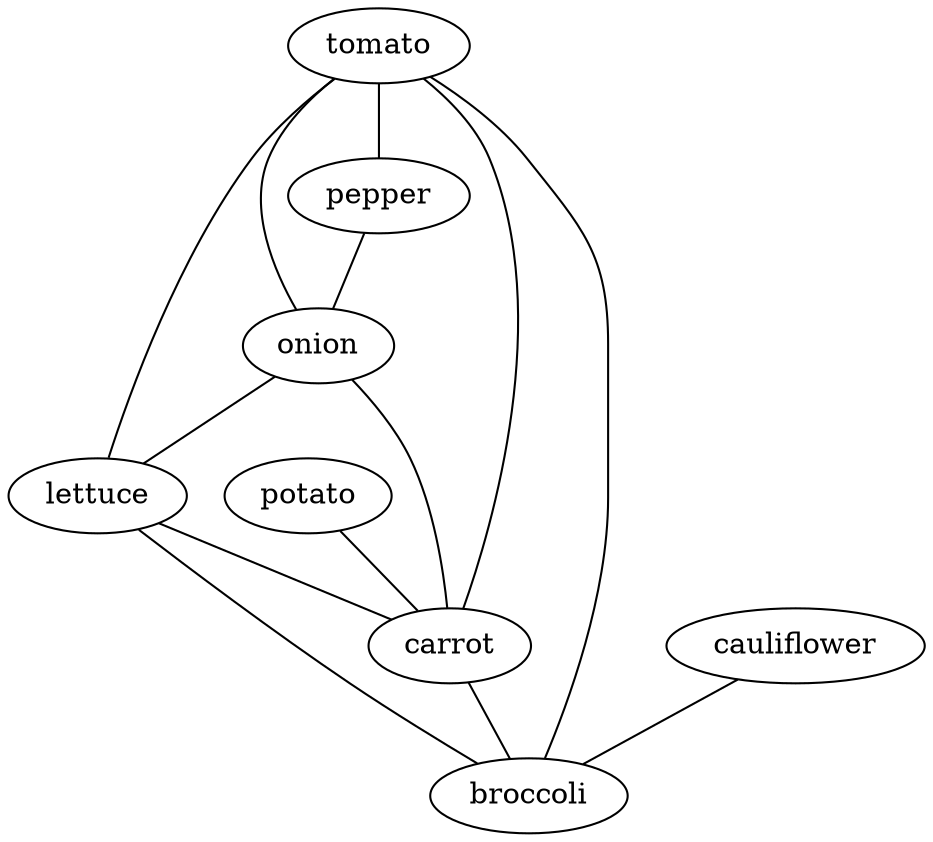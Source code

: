 strict graph G {
tomato;
pepper;
cauliflower;
potato;
onion;
lettuce;
carrot;
broccoli;
tomato -- lettuce  [weight=1];
tomato -- pepper  [weight=1];
tomato -- carrot  [weight=1];
tomato -- broccoli  [weight=1];
tomato -- onion  [weight=1];
pepper -- onion  [weight=1];
cauliflower -- broccoli  [weight=1];
potato -- carrot  [weight=1];
onion -- lettuce  [weight=1];
onion -- carrot  [weight=1];
lettuce -- carrot  [weight=1];
lettuce -- broccoli  [weight=1];
carrot -- broccoli  [weight=1];
}
